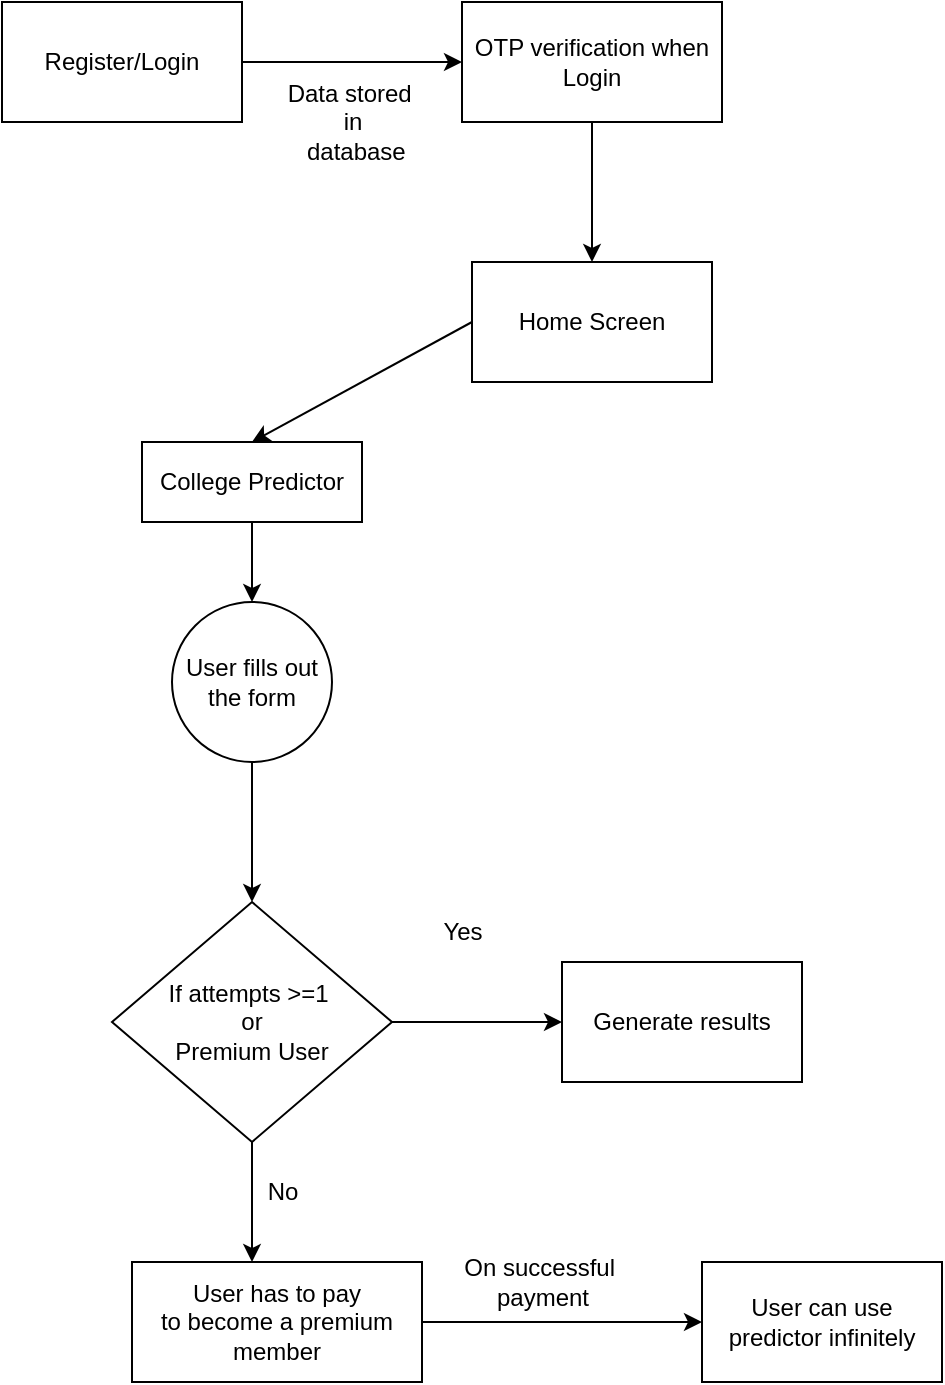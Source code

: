 <mxfile version="26.2.3">
  <diagram name="Page-1" id="PxfE2Lk8O7TS858_aHuQ">
    <mxGraphModel dx="1036" dy="570" grid="1" gridSize="10" guides="1" tooltips="1" connect="1" arrows="1" fold="1" page="1" pageScale="1" pageWidth="850" pageHeight="1100" math="0" shadow="0">
      <root>
        <mxCell id="0" />
        <mxCell id="1" parent="0" />
        <mxCell id="imC6TGCskUVyL8fBClDo-2" style="edgeStyle=orthogonalEdgeStyle;rounded=0;orthogonalLoop=1;jettySize=auto;html=1;exitX=1;exitY=0.5;exitDx=0;exitDy=0;" edge="1" parent="1" source="imC6TGCskUVyL8fBClDo-1">
          <mxGeometry relative="1" as="geometry">
            <mxPoint x="280" y="70" as="targetPoint" />
          </mxGeometry>
        </mxCell>
        <mxCell id="imC6TGCskUVyL8fBClDo-1" value="Register/Login" style="rounded=0;whiteSpace=wrap;html=1;" vertex="1" parent="1">
          <mxGeometry x="50" y="40" width="120" height="60" as="geometry" />
        </mxCell>
        <mxCell id="imC6TGCskUVyL8fBClDo-5" style="edgeStyle=none;rounded=0;orthogonalLoop=1;jettySize=auto;html=1;exitX=0.5;exitY=1;exitDx=0;exitDy=0;" edge="1" parent="1" source="imC6TGCskUVyL8fBClDo-3">
          <mxGeometry relative="1" as="geometry">
            <mxPoint x="345" y="170" as="targetPoint" />
          </mxGeometry>
        </mxCell>
        <mxCell id="imC6TGCskUVyL8fBClDo-3" value="OTP verification when Login" style="rounded=0;whiteSpace=wrap;html=1;" vertex="1" parent="1">
          <mxGeometry x="280" y="40" width="130" height="60" as="geometry" />
        </mxCell>
        <mxCell id="imC6TGCskUVyL8fBClDo-8" style="edgeStyle=none;rounded=0;orthogonalLoop=1;jettySize=auto;html=1;exitX=0;exitY=0.5;exitDx=0;exitDy=0;entryX=0.5;entryY=0;entryDx=0;entryDy=0;" edge="1" parent="1" source="imC6TGCskUVyL8fBClDo-6" target="imC6TGCskUVyL8fBClDo-7">
          <mxGeometry relative="1" as="geometry" />
        </mxCell>
        <mxCell id="imC6TGCskUVyL8fBClDo-6" value="Home Screen" style="rounded=0;whiteSpace=wrap;html=1;" vertex="1" parent="1">
          <mxGeometry x="285" y="170" width="120" height="60" as="geometry" />
        </mxCell>
        <mxCell id="imC6TGCskUVyL8fBClDo-12" style="edgeStyle=none;rounded=0;orthogonalLoop=1;jettySize=auto;html=1;exitX=0.5;exitY=1;exitDx=0;exitDy=0;entryX=0.5;entryY=0;entryDx=0;entryDy=0;" edge="1" parent="1" source="imC6TGCskUVyL8fBClDo-7" target="imC6TGCskUVyL8fBClDo-10">
          <mxGeometry relative="1" as="geometry" />
        </mxCell>
        <mxCell id="imC6TGCskUVyL8fBClDo-7" value="College Predictor" style="rounded=0;whiteSpace=wrap;html=1;" vertex="1" parent="1">
          <mxGeometry x="120" y="260" width="110" height="40" as="geometry" />
        </mxCell>
        <mxCell id="imC6TGCskUVyL8fBClDo-14" style="edgeStyle=none;rounded=0;orthogonalLoop=1;jettySize=auto;html=1;exitX=0.5;exitY=1;exitDx=0;exitDy=0;entryX=0.5;entryY=0;entryDx=0;entryDy=0;" edge="1" parent="1" source="imC6TGCskUVyL8fBClDo-10" target="imC6TGCskUVyL8fBClDo-13">
          <mxGeometry relative="1" as="geometry" />
        </mxCell>
        <mxCell id="imC6TGCskUVyL8fBClDo-10" value="User fills out the form" style="ellipse;whiteSpace=wrap;html=1;aspect=fixed;" vertex="1" parent="1">
          <mxGeometry x="135" y="340" width="80" height="80" as="geometry" />
        </mxCell>
        <mxCell id="imC6TGCskUVyL8fBClDo-11" value="Data stored&amp;nbsp;&lt;div&gt;in&lt;div&gt;&amp;nbsp;database&lt;/div&gt;&lt;/div&gt;" style="text;html=1;align=center;verticalAlign=middle;resizable=0;points=[];autosize=1;strokeColor=none;fillColor=none;" vertex="1" parent="1">
          <mxGeometry x="180" y="70" width="90" height="60" as="geometry" />
        </mxCell>
        <mxCell id="imC6TGCskUVyL8fBClDo-15" style="edgeStyle=none;rounded=0;orthogonalLoop=1;jettySize=auto;html=1;exitX=1;exitY=0.5;exitDx=0;exitDy=0;entryX=0;entryY=0.5;entryDx=0;entryDy=0;" edge="1" parent="1" source="imC6TGCskUVyL8fBClDo-13" target="imC6TGCskUVyL8fBClDo-20">
          <mxGeometry relative="1" as="geometry">
            <mxPoint x="320" y="515" as="targetPoint" />
            <Array as="points" />
          </mxGeometry>
        </mxCell>
        <mxCell id="imC6TGCskUVyL8fBClDo-21" style="edgeStyle=none;rounded=0;orthogonalLoop=1;jettySize=auto;html=1;exitX=0.5;exitY=1;exitDx=0;exitDy=0;" edge="1" parent="1" source="imC6TGCskUVyL8fBClDo-13">
          <mxGeometry relative="1" as="geometry">
            <mxPoint x="175" y="670" as="targetPoint" />
          </mxGeometry>
        </mxCell>
        <mxCell id="imC6TGCskUVyL8fBClDo-13" value="If attempts &amp;gt;=1&amp;nbsp;&lt;div&gt;or&lt;/div&gt;&lt;div&gt;Premium User&lt;/div&gt;" style="rhombus;whiteSpace=wrap;html=1;" vertex="1" parent="1">
          <mxGeometry x="105" y="490" width="140" height="120" as="geometry" />
        </mxCell>
        <mxCell id="imC6TGCskUVyL8fBClDo-16" value="Yes" style="text;html=1;align=center;verticalAlign=middle;resizable=0;points=[];autosize=1;strokeColor=none;fillColor=none;" vertex="1" parent="1">
          <mxGeometry x="260" y="490" width="40" height="30" as="geometry" />
        </mxCell>
        <mxCell id="imC6TGCskUVyL8fBClDo-19" value="No" style="text;html=1;align=center;verticalAlign=middle;resizable=0;points=[];autosize=1;strokeColor=none;fillColor=none;" vertex="1" parent="1">
          <mxGeometry x="170" y="620" width="40" height="30" as="geometry" />
        </mxCell>
        <mxCell id="imC6TGCskUVyL8fBClDo-20" value="Generate results" style="rounded=0;whiteSpace=wrap;html=1;" vertex="1" parent="1">
          <mxGeometry x="330" y="520" width="120" height="60" as="geometry" />
        </mxCell>
        <mxCell id="imC6TGCskUVyL8fBClDo-23" style="edgeStyle=none;rounded=0;orthogonalLoop=1;jettySize=auto;html=1;" edge="1" parent="1" source="imC6TGCskUVyL8fBClDo-22">
          <mxGeometry relative="1" as="geometry">
            <mxPoint x="400" y="700" as="targetPoint" />
          </mxGeometry>
        </mxCell>
        <mxCell id="imC6TGCskUVyL8fBClDo-22" value="User has to pay&lt;div&gt;to become a premium member&lt;/div&gt;" style="rounded=0;whiteSpace=wrap;html=1;" vertex="1" parent="1">
          <mxGeometry x="115" y="670" width="145" height="60" as="geometry" />
        </mxCell>
        <mxCell id="imC6TGCskUVyL8fBClDo-24" value="On successful&amp;nbsp;&lt;div&gt;payment&lt;/div&gt;" style="text;html=1;align=center;verticalAlign=middle;resizable=0;points=[];autosize=1;strokeColor=none;fillColor=none;" vertex="1" parent="1">
          <mxGeometry x="270" y="660" width="100" height="40" as="geometry" />
        </mxCell>
        <mxCell id="imC6TGCskUVyL8fBClDo-25" value="User can use predictor infinitely" style="rounded=0;whiteSpace=wrap;html=1;" vertex="1" parent="1">
          <mxGeometry x="400" y="670" width="120" height="60" as="geometry" />
        </mxCell>
      </root>
    </mxGraphModel>
  </diagram>
</mxfile>
